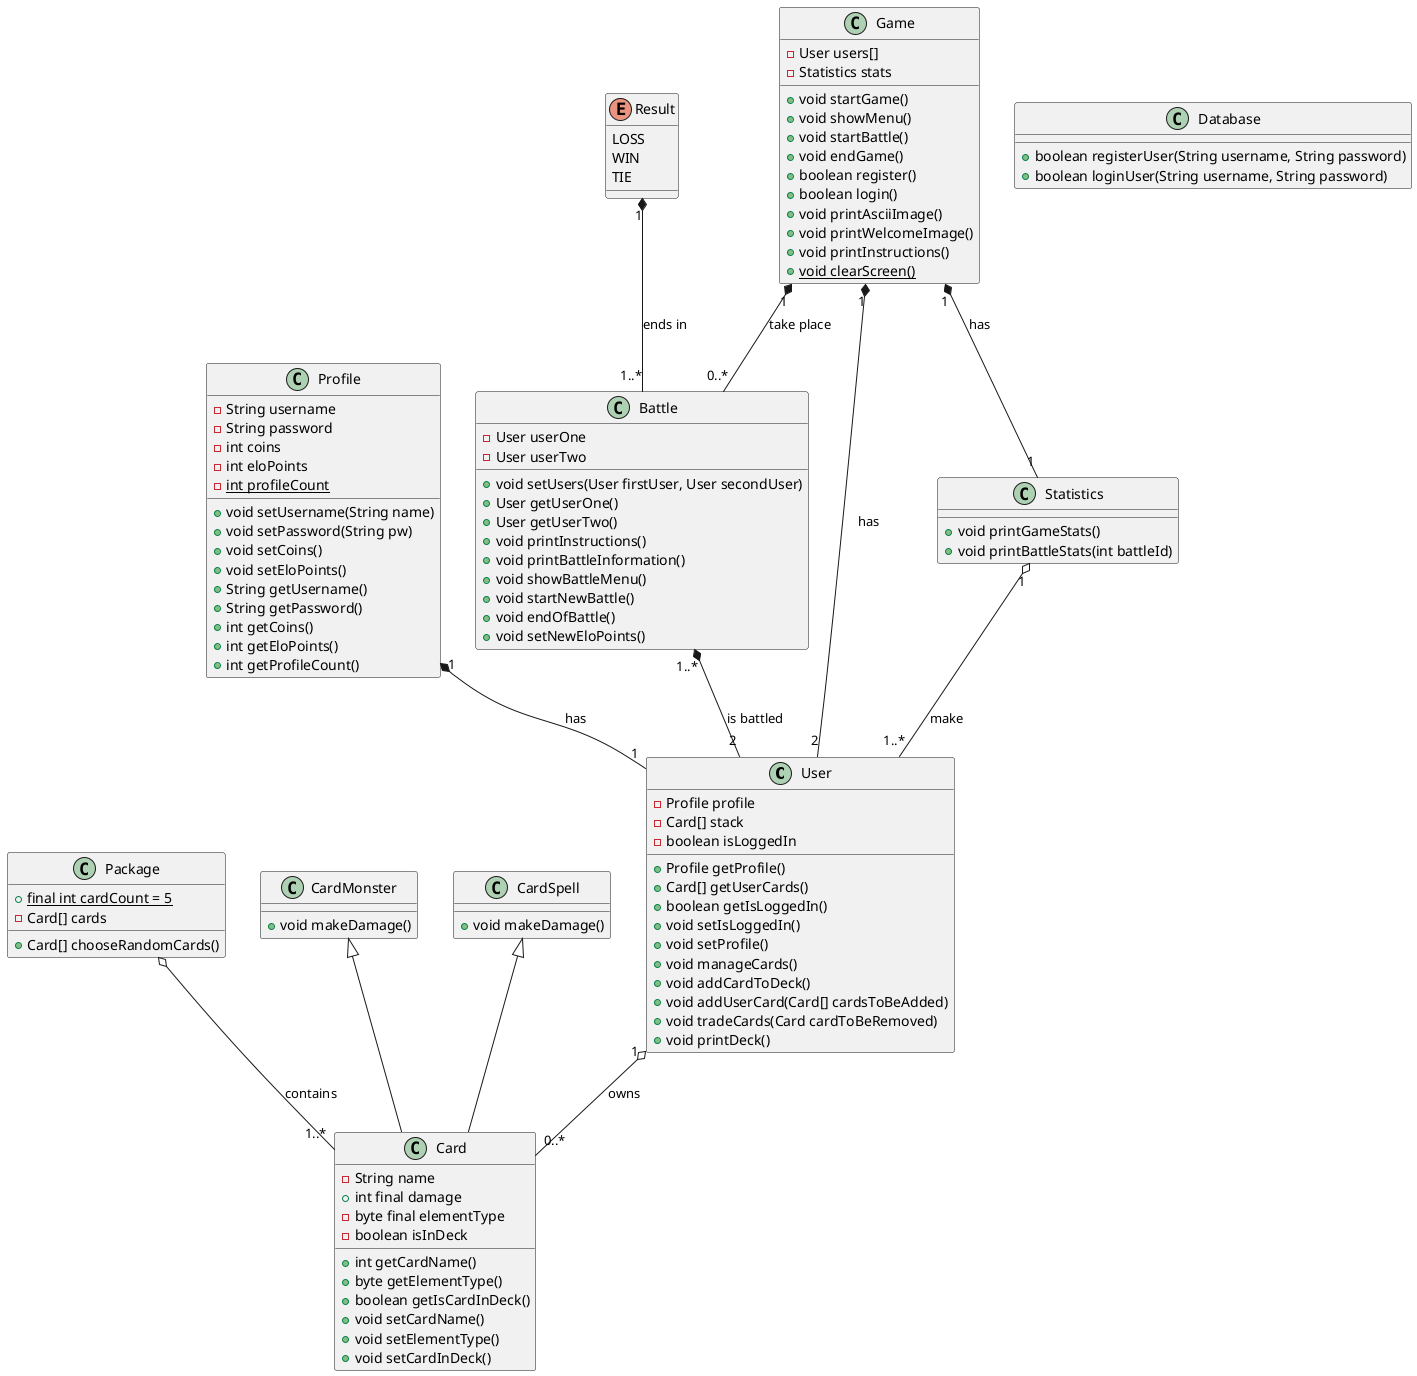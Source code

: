 @startuml
class User
{
    -Profile profile
    -Card[] stack
    -boolean isLoggedIn
    +Profile getProfile()
    +Card[] getUserCards()
    +boolean getIsLoggedIn()
    +void setIsLoggedIn()
    +void setProfile()
    +void manageCards()
    +void addCardToDeck()
    +void addUserCard(Card[] cardsToBeAdded)
    +void tradeCards(Card cardToBeRemoved)
    +void printDeck()
}
class Profile
{
    -String username
    -String password
    -int coins
    -int eloPoints
    -{static} int profileCount
    +void setUsername(String name)
    +void setPassword(String pw)
    +void setCoins()
    +void setEloPoints()
    +String getUsername()
    +String getPassword()
    +int getCoins()
    +int getEloPoints()
    +int getProfileCount()
}
enum Result
{
    LOSS
    WIN
    TIE
}
class Package
{
    +{static} final int cardCount = 5
    -Card[] cards
    +Card[] chooseRandomCards()
}
class Card
{
    -String name
    +int final damage
    -byte final elementType
    -boolean isInDeck
    +int getCardName()
    +byte getElementType()
    +boolean getIsCardInDeck()
    +void setCardName()
    +void setElementType()
    +void setCardInDeck()
}
class CardMonster
{
    +void makeDamage()
}
class CardSpell
{
    +void makeDamage()
}
class Battle
{
    -User userOne
    -User userTwo
    +void setUsers(User firstUser, User secondUser)
    +User getUserOne()
    +User getUserTwo()
    +void printInstructions()
    +void printBattleInformation()
    +void showBattleMenu()
    +void startNewBattle()
    +void endOfBattle()
    +void setNewEloPoints()
}
class Game
{
    -User users[]
    -Statistics stats
    +void startGame()
    +void showMenu()
    +void startBattle()
    +void endGame()
    +boolean register()
    +boolean login()
    +void printAsciiImage()
    +void printWelcomeImage()
    +void printInstructions()
    +{static} void clearScreen()
}
class Statistics
{
    +void printGameStats()
    +void printBattleStats(int battleId)
}
class Database
{
    +boolean registerUser(String username, String password)
    +boolean loginUser(String username, String password)
}

CardMonster <|-- Card
CardSpell <|-- Card
User "1" o-- "0..*" Card : "owns"
Game "1" *-- "0..*" Battle : "take place"
Game "1" *-- "1" Statistics : "has"
Game "1" *-- "2" User : "has"
Package o-- "1..*" Card : "contains"
Battle "1..*" *-- "2" User : "is battled"
Result "1" *-- "1..*" Battle : "ends in"
Statistics "1" o-- "1..*" User : "make"
Profile "1" *-- "1" User : "has"
@enduml